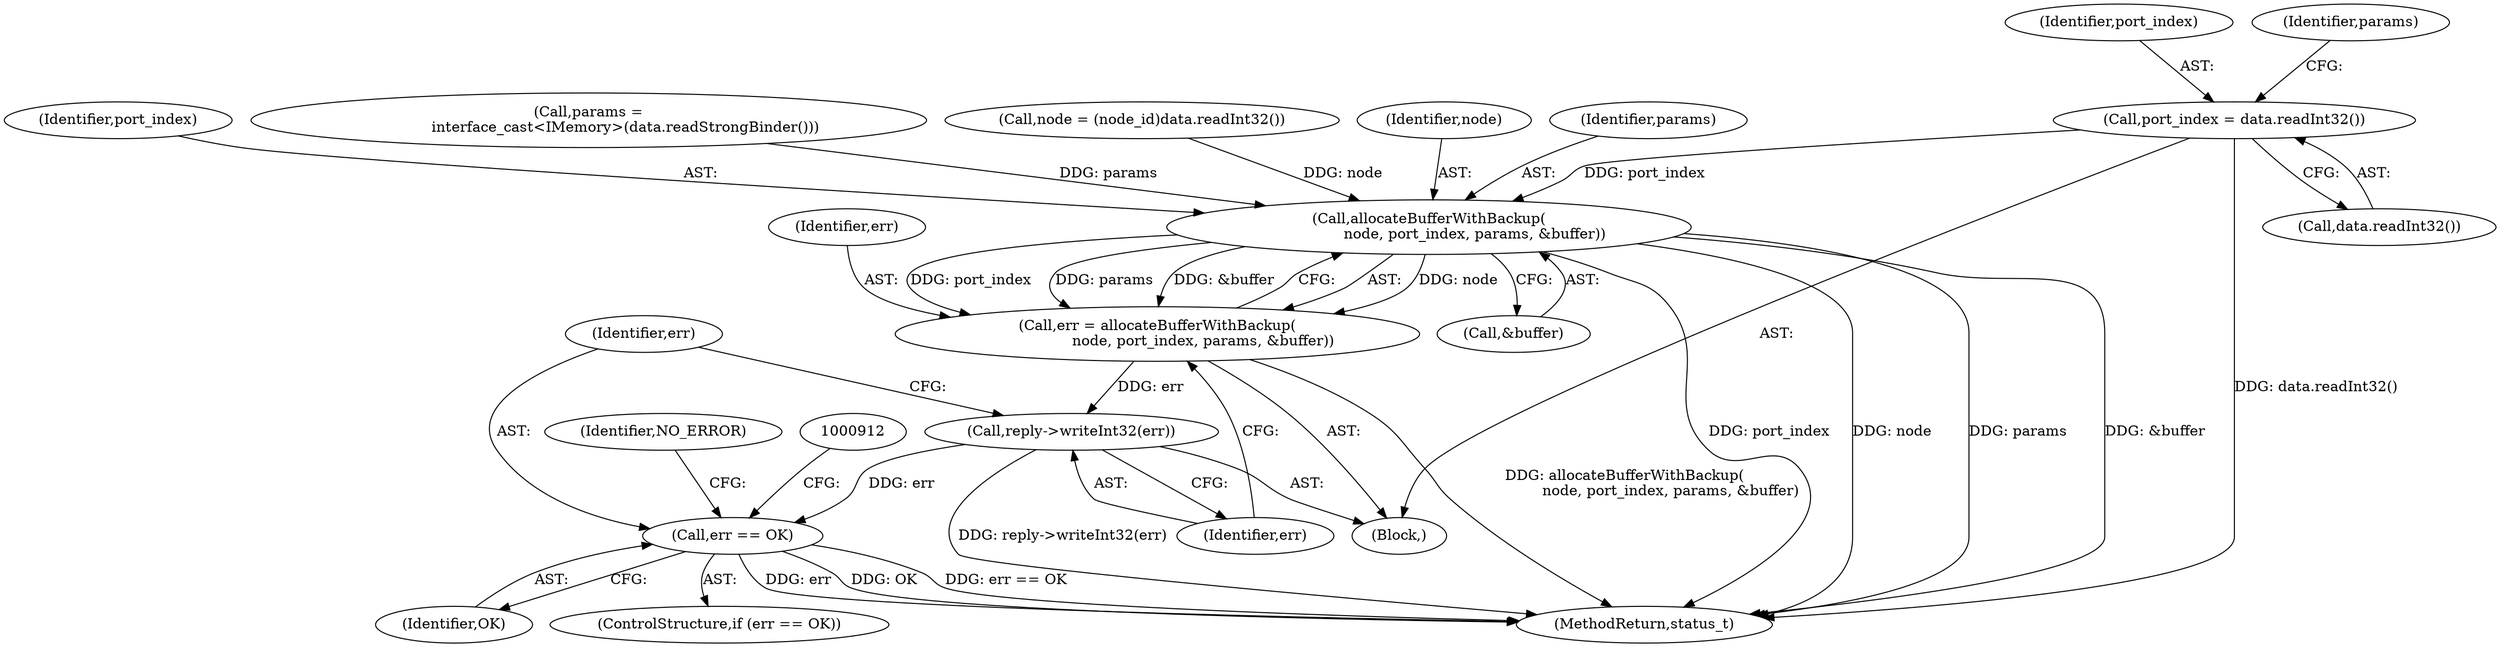 digraph "0_Android_25be9ac20db51044e1b09ca67906355e4f328d48_0@API" {
"1000882" [label="(Call,port_index = data.readInt32())"];
"1000897" [label="(Call,allocateBufferWithBackup(\n                    node, port_index, params, &buffer))"];
"1000895" [label="(Call,err = allocateBufferWithBackup(\n                    node, port_index, params, &buffer))"];
"1000903" [label="(Call,reply->writeInt32(err))"];
"1000906" [label="(Call,err == OK)"];
"1000903" [label="(Call,reply->writeInt32(err))"];
"1000876" [label="(Call,node = (node_id)data.readInt32())"];
"1000901" [label="(Call,&buffer)"];
"1000882" [label="(Call,port_index = data.readInt32())"];
"1000896" [label="(Identifier,err)"];
"1000904" [label="(Identifier,err)"];
"1000907" [label="(Identifier,err)"];
"1000898" [label="(Identifier,node)"];
"1000883" [label="(Identifier,port_index)"];
"1000900" [label="(Identifier,params)"];
"1000905" [label="(ControlStructure,if (err == OK))"];
"1000895" [label="(Call,err = allocateBufferWithBackup(\n                    node, port_index, params, &buffer))"];
"1000899" [label="(Identifier,port_index)"];
"1000886" [label="(Call,params =\n                interface_cast<IMemory>(data.readStrongBinder()))"];
"1000915" [label="(Identifier,NO_ERROR)"];
"1000887" [label="(Identifier,params)"];
"1000897" [label="(Call,allocateBufferWithBackup(\n                    node, port_index, params, &buffer))"];
"1000884" [label="(Call,data.readInt32())"];
"1000906" [label="(Call,err == OK)"];
"1001056" [label="(MethodReturn,status_t)"];
"1000870" [label="(Block,)"];
"1000908" [label="(Identifier,OK)"];
"1000882" -> "1000870"  [label="AST: "];
"1000882" -> "1000884"  [label="CFG: "];
"1000883" -> "1000882"  [label="AST: "];
"1000884" -> "1000882"  [label="AST: "];
"1000887" -> "1000882"  [label="CFG: "];
"1000882" -> "1001056"  [label="DDG: data.readInt32()"];
"1000882" -> "1000897"  [label="DDG: port_index"];
"1000897" -> "1000895"  [label="AST: "];
"1000897" -> "1000901"  [label="CFG: "];
"1000898" -> "1000897"  [label="AST: "];
"1000899" -> "1000897"  [label="AST: "];
"1000900" -> "1000897"  [label="AST: "];
"1000901" -> "1000897"  [label="AST: "];
"1000895" -> "1000897"  [label="CFG: "];
"1000897" -> "1001056"  [label="DDG: port_index"];
"1000897" -> "1001056"  [label="DDG: node"];
"1000897" -> "1001056"  [label="DDG: params"];
"1000897" -> "1001056"  [label="DDG: &buffer"];
"1000897" -> "1000895"  [label="DDG: node"];
"1000897" -> "1000895"  [label="DDG: port_index"];
"1000897" -> "1000895"  [label="DDG: params"];
"1000897" -> "1000895"  [label="DDG: &buffer"];
"1000876" -> "1000897"  [label="DDG: node"];
"1000886" -> "1000897"  [label="DDG: params"];
"1000895" -> "1000870"  [label="AST: "];
"1000896" -> "1000895"  [label="AST: "];
"1000904" -> "1000895"  [label="CFG: "];
"1000895" -> "1001056"  [label="DDG: allocateBufferWithBackup(\n                    node, port_index, params, &buffer)"];
"1000895" -> "1000903"  [label="DDG: err"];
"1000903" -> "1000870"  [label="AST: "];
"1000903" -> "1000904"  [label="CFG: "];
"1000904" -> "1000903"  [label="AST: "];
"1000907" -> "1000903"  [label="CFG: "];
"1000903" -> "1001056"  [label="DDG: reply->writeInt32(err)"];
"1000903" -> "1000906"  [label="DDG: err"];
"1000906" -> "1000905"  [label="AST: "];
"1000906" -> "1000908"  [label="CFG: "];
"1000907" -> "1000906"  [label="AST: "];
"1000908" -> "1000906"  [label="AST: "];
"1000912" -> "1000906"  [label="CFG: "];
"1000915" -> "1000906"  [label="CFG: "];
"1000906" -> "1001056"  [label="DDG: err == OK"];
"1000906" -> "1001056"  [label="DDG: err"];
"1000906" -> "1001056"  [label="DDG: OK"];
}
